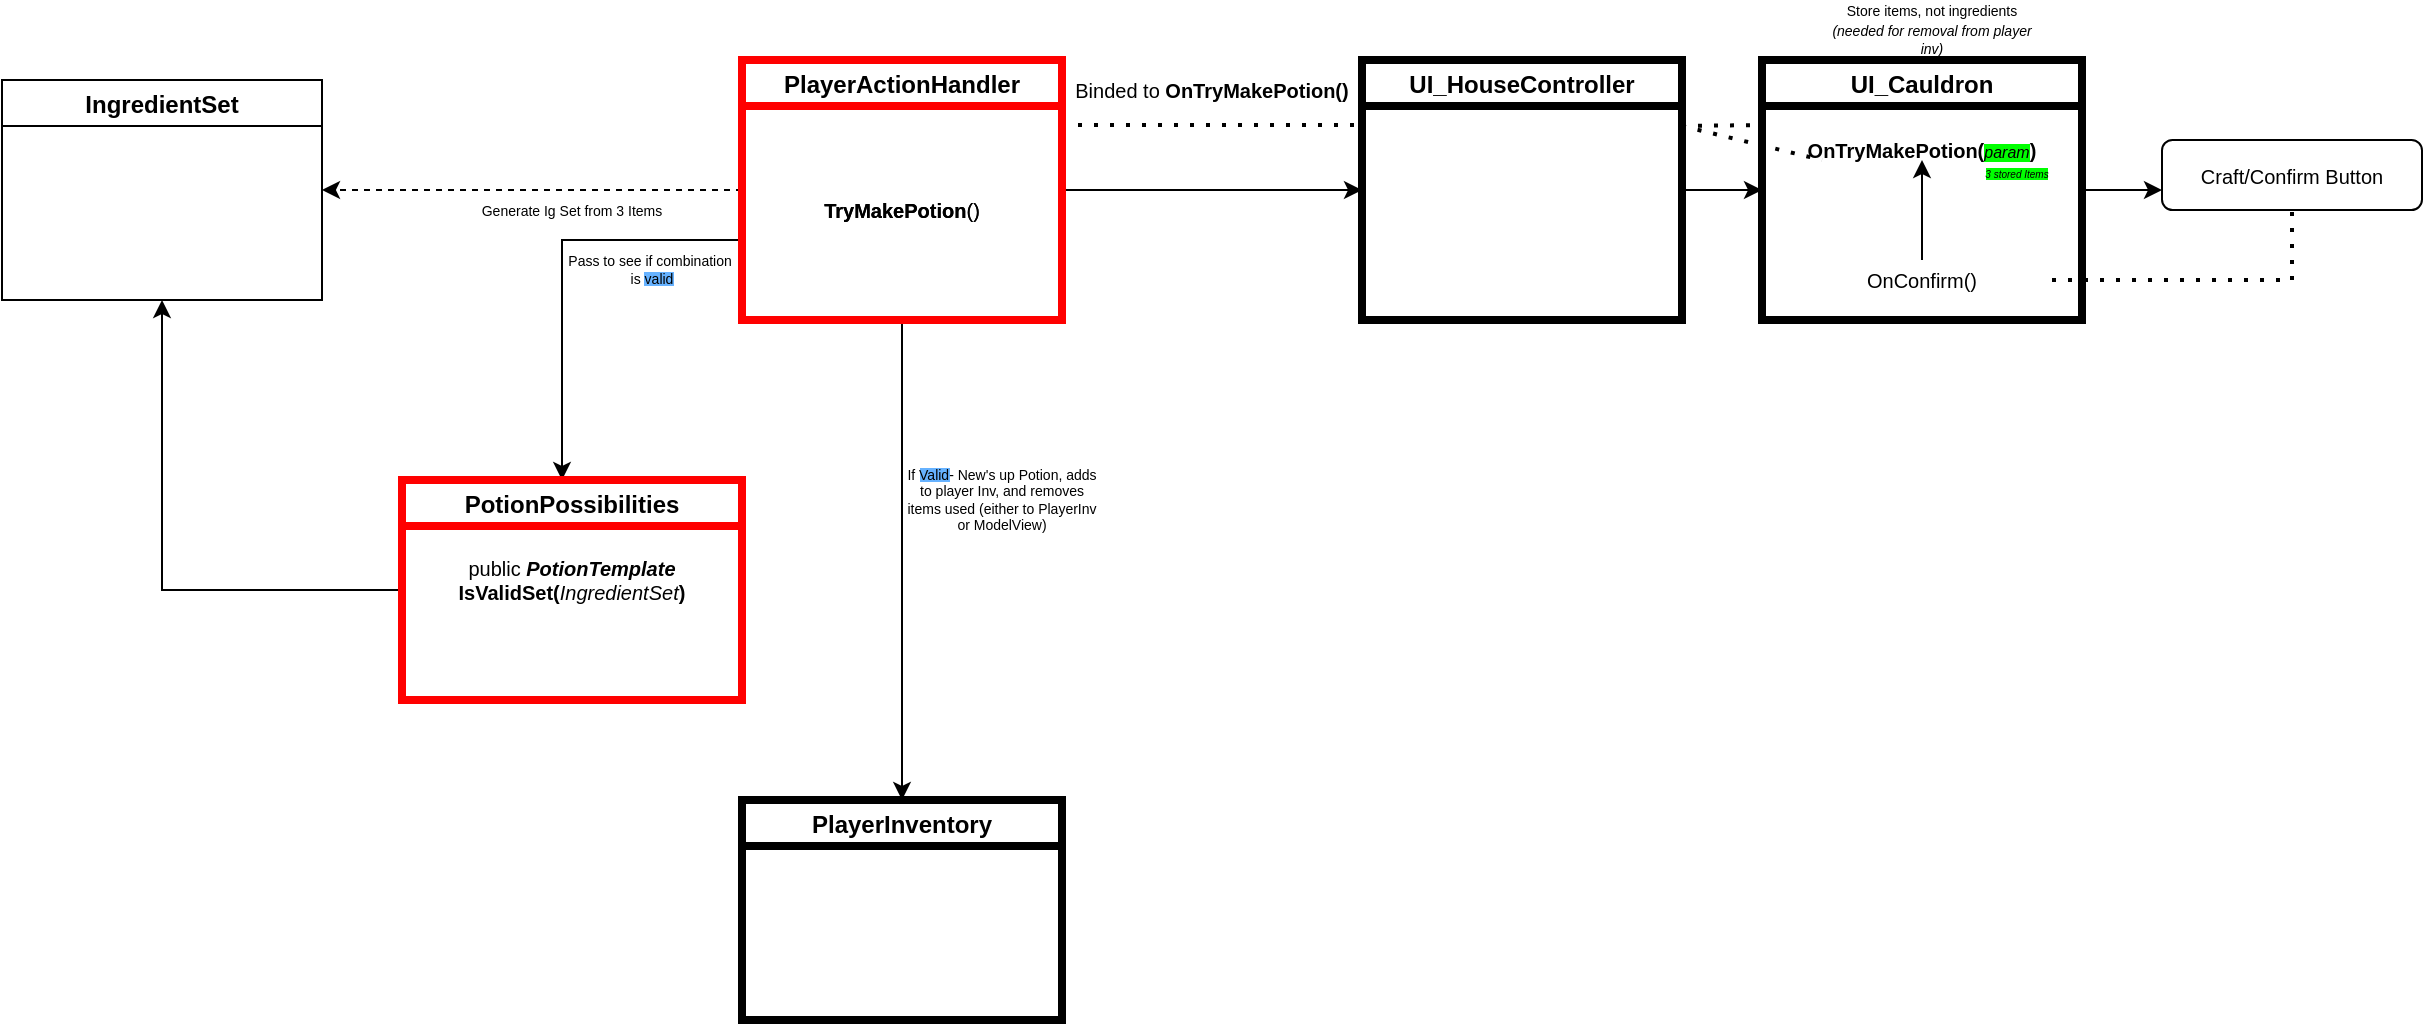 <mxfile version="15.8.7" type="device"><diagram id="vjA9fI5NwiWBF97rarfB" name="Page-1"><mxGraphModel dx="1632" dy="549" grid="1" gridSize="10" guides="1" tooltips="1" connect="1" arrows="1" fold="1" page="1" pageScale="1" pageWidth="850" pageHeight="1100" math="0" shadow="0"><root><mxCell id="0"/><mxCell id="1" parent="0"/><mxCell id="oIwVeroJEk2Lg4hsl4rn-3" style="edgeStyle=orthogonalEdgeStyle;rounded=0;orthogonalLoop=1;jettySize=auto;html=1;entryX=0;entryY=0.5;entryDx=0;entryDy=0;" edge="1" parent="1" source="oIwVeroJEk2Lg4hsl4rn-1" target="oIwVeroJEk2Lg4hsl4rn-2"><mxGeometry relative="1" as="geometry"/></mxCell><mxCell id="oIwVeroJEk2Lg4hsl4rn-20" style="edgeStyle=orthogonalEdgeStyle;rounded=0;orthogonalLoop=1;jettySize=auto;html=1;fontSize=8;" edge="1" parent="1" source="oIwVeroJEk2Lg4hsl4rn-1" target="oIwVeroJEk2Lg4hsl4rn-19"><mxGeometry relative="1" as="geometry"><mxPoint x="110" y="400" as="targetPoint"/><Array as="points"><mxPoint x="80" y="300"/></Array></mxGeometry></mxCell><mxCell id="oIwVeroJEk2Lg4hsl4rn-22" style="edgeStyle=orthogonalEdgeStyle;rounded=0;orthogonalLoop=1;jettySize=auto;html=1;entryX=1;entryY=0.5;entryDx=0;entryDy=0;fontSize=8;dashed=1;" edge="1" parent="1" source="oIwVeroJEk2Lg4hsl4rn-1" target="oIwVeroJEk2Lg4hsl4rn-21"><mxGeometry relative="1" as="geometry"/></mxCell><mxCell id="oIwVeroJEk2Lg4hsl4rn-28" style="edgeStyle=orthogonalEdgeStyle;rounded=0;orthogonalLoop=1;jettySize=auto;html=1;fontSize=7;" edge="1" parent="1" source="oIwVeroJEk2Lg4hsl4rn-1" target="oIwVeroJEk2Lg4hsl4rn-27"><mxGeometry relative="1" as="geometry"/></mxCell><mxCell id="oIwVeroJEk2Lg4hsl4rn-1" value="PlayerActionManager" style="swimlane;" vertex="1" parent="1"><mxGeometry x="170" y="210" width="160" height="130" as="geometry"/></mxCell><mxCell id="oIwVeroJEk2Lg4hsl4rn-34" value="&lt;b&gt;TryMakePotion&lt;/b&gt;()" style="text;html=1;strokeColor=none;fillColor=none;align=center;verticalAlign=middle;whiteSpace=wrap;rounded=0;labelBackgroundColor=none;fontSize=10;" vertex="1" parent="oIwVeroJEk2Lg4hsl4rn-1"><mxGeometry x="10" y="60" width="140" height="30" as="geometry"/></mxCell><mxCell id="oIwVeroJEk2Lg4hsl4rn-7" style="edgeStyle=orthogonalEdgeStyle;rounded=0;orthogonalLoop=1;jettySize=auto;html=1;entryX=0;entryY=0.5;entryDx=0;entryDy=0;fontSize=10;" edge="1" parent="1" source="oIwVeroJEk2Lg4hsl4rn-2" target="oIwVeroJEk2Lg4hsl4rn-6"><mxGeometry relative="1" as="geometry"/></mxCell><mxCell id="oIwVeroJEk2Lg4hsl4rn-2" value="UI_HouseController" style="swimlane;startSize=23;" vertex="1" parent="1"><mxGeometry x="480" y="210" width="160" height="130" as="geometry"/></mxCell><mxCell id="oIwVeroJEk2Lg4hsl4rn-8" value="" style="endArrow=none;dashed=1;html=1;dashPattern=1 3;strokeWidth=2;rounded=0;entryX=0;entryY=0.25;entryDx=0;entryDy=0;" edge="1" parent="oIwVeroJEk2Lg4hsl4rn-2" target="oIwVeroJEk2Lg4hsl4rn-6"><mxGeometry width="50" height="50" relative="1" as="geometry"><mxPoint x="160" y="33" as="sourcePoint"/><mxPoint x="230" y="50" as="targetPoint"/></mxGeometry></mxCell><mxCell id="oIwVeroJEk2Lg4hsl4rn-4" value="" style="endArrow=none;dashed=1;html=1;dashPattern=1 3;strokeWidth=2;rounded=0;entryX=0;entryY=0.25;entryDx=0;entryDy=0;exitX=1;exitY=0.25;exitDx=0;exitDy=0;" edge="1" parent="1" source="oIwVeroJEk2Lg4hsl4rn-1" target="oIwVeroJEk2Lg4hsl4rn-2"><mxGeometry width="50" height="50" relative="1" as="geometry"><mxPoint x="340" y="260" as="sourcePoint"/><mxPoint x="390" y="210" as="targetPoint"/></mxGeometry></mxCell><mxCell id="oIwVeroJEk2Lg4hsl4rn-5" value="&lt;font style=&quot;font-size: 10px&quot;&gt;Binded to &lt;b&gt;OnTryMakePotion()&lt;/b&gt;&lt;/font&gt;" style="text;html=1;strokeColor=none;fillColor=none;align=center;verticalAlign=middle;whiteSpace=wrap;rounded=0;" vertex="1" parent="1"><mxGeometry x="320" y="210" width="170" height="30" as="geometry"/></mxCell><mxCell id="oIwVeroJEk2Lg4hsl4rn-10" style="edgeStyle=orthogonalEdgeStyle;rounded=0;orthogonalLoop=1;jettySize=auto;html=1;fontSize=10;" edge="1" parent="1" source="oIwVeroJEk2Lg4hsl4rn-6" target="oIwVeroJEk2Lg4hsl4rn-9"><mxGeometry relative="1" as="geometry"><Array as="points"><mxPoint x="860" y="275"/><mxPoint x="860" y="275"/></Array></mxGeometry></mxCell><mxCell id="oIwVeroJEk2Lg4hsl4rn-6" value="UI_Cauldron" style="swimlane;strokeWidth=4;" vertex="1" parent="1"><mxGeometry x="680" y="210" width="160" height="130" as="geometry"/></mxCell><mxCell id="oIwVeroJEk2Lg4hsl4rn-14" value="&lt;b&gt;OnTryMakePotion(&lt;/b&gt;&lt;i&gt;&lt;font style=&quot;font-size: 8px ; background-color: rgb(0 , 255 , 0)&quot;&gt;param&lt;/font&gt;&lt;/i&gt;&lt;b&gt;)&lt;/b&gt;" style="text;html=1;strokeColor=none;fillColor=none;align=center;verticalAlign=middle;whiteSpace=wrap;rounded=0;fontSize=10;" vertex="1" parent="oIwVeroJEk2Lg4hsl4rn-6"><mxGeometry x="15" y="40" width="130" height="10" as="geometry"/></mxCell><mxCell id="oIwVeroJEk2Lg4hsl4rn-16" style="edgeStyle=orthogonalEdgeStyle;rounded=0;orthogonalLoop=1;jettySize=auto;html=1;fontSize=10;" edge="1" parent="oIwVeroJEk2Lg4hsl4rn-6" source="oIwVeroJEk2Lg4hsl4rn-15" target="oIwVeroJEk2Lg4hsl4rn-14"><mxGeometry relative="1" as="geometry"/></mxCell><mxCell id="oIwVeroJEk2Lg4hsl4rn-15" value="OnConfirm()" style="text;html=1;strokeColor=none;fillColor=none;align=center;verticalAlign=middle;whiteSpace=wrap;rounded=0;fontSize=10;" vertex="1" parent="oIwVeroJEk2Lg4hsl4rn-6"><mxGeometry x="15" y="100" width="130" height="20" as="geometry"/></mxCell><mxCell id="oIwVeroJEk2Lg4hsl4rn-17" value="&lt;i&gt;&lt;font style=&quot;font-size: 5px ; background-color: rgb(0 , 255 , 0)&quot;&gt;3 stored Items&lt;/font&gt;&lt;/i&gt;" style="text;html=1;strokeColor=none;fillColor=none;align=center;verticalAlign=middle;whiteSpace=wrap;rounded=0;fontSize=10;" vertex="1" parent="oIwVeroJEk2Lg4hsl4rn-6"><mxGeometry x="95" y="40" width="65" height="30" as="geometry"/></mxCell><mxCell id="oIwVeroJEk2Lg4hsl4rn-35" value="PlayerActionHandler" style="swimlane;strokeWidth=4;strokeColor=#FF0000;" vertex="1" parent="oIwVeroJEk2Lg4hsl4rn-6"><mxGeometry x="-510" width="160" height="130" as="geometry"/></mxCell><mxCell id="oIwVeroJEk2Lg4hsl4rn-36" value="&lt;b&gt;TryMakePotion&lt;/b&gt;()" style="text;html=1;strokeColor=none;fillColor=none;align=center;verticalAlign=middle;whiteSpace=wrap;rounded=0;labelBackgroundColor=none;fontSize=10;" vertex="1" parent="oIwVeroJEk2Lg4hsl4rn-35"><mxGeometry x="10" y="60" width="140" height="30" as="geometry"/></mxCell><mxCell id="oIwVeroJEk2Lg4hsl4rn-37" value="UI_HouseController" style="swimlane;startSize=23;strokeWidth=4;" vertex="1" parent="oIwVeroJEk2Lg4hsl4rn-6"><mxGeometry x="-200" width="160" height="130" as="geometry"/></mxCell><mxCell id="oIwVeroJEk2Lg4hsl4rn-38" value="" style="endArrow=none;dashed=1;html=1;dashPattern=1 3;strokeWidth=2;rounded=0;entryX=0;entryY=0.25;entryDx=0;entryDy=0;" edge="1" parent="oIwVeroJEk2Lg4hsl4rn-37"><mxGeometry width="50" height="50" relative="1" as="geometry"><mxPoint x="160" y="33" as="sourcePoint"/><mxPoint x="230" y="50" as="targetPoint"/></mxGeometry></mxCell><mxCell id="oIwVeroJEk2Lg4hsl4rn-9" value="Craft/Confirm Button" style="rounded=1;whiteSpace=wrap;html=1;fontSize=10;" vertex="1" parent="1"><mxGeometry x="880" y="250" width="130" height="35" as="geometry"/></mxCell><mxCell id="oIwVeroJEk2Lg4hsl4rn-13" value="" style="endArrow=none;dashed=1;html=1;dashPattern=1 3;strokeWidth=2;rounded=0;fontSize=10;entryX=0.5;entryY=1;entryDx=0;entryDy=0;exitX=1;exitY=0.5;exitDx=0;exitDy=0;" edge="1" parent="1" source="oIwVeroJEk2Lg4hsl4rn-15" target="oIwVeroJEk2Lg4hsl4rn-9"><mxGeometry width="50" height="50" relative="1" as="geometry"><mxPoint x="945" y="340" as="sourcePoint"/><mxPoint x="900" y="220" as="targetPoint"/><Array as="points"><mxPoint x="945" y="320"/></Array></mxGeometry></mxCell><mxCell id="oIwVeroJEk2Lg4hsl4rn-23" style="edgeStyle=orthogonalEdgeStyle;rounded=0;orthogonalLoop=1;jettySize=auto;html=1;entryX=0.5;entryY=1;entryDx=0;entryDy=0;fontSize=8;" edge="1" parent="1" source="oIwVeroJEk2Lg4hsl4rn-19" target="oIwVeroJEk2Lg4hsl4rn-21"><mxGeometry relative="1" as="geometry"/></mxCell><mxCell id="oIwVeroJEk2Lg4hsl4rn-19" value="PotionPossibilities" style="swimlane;strokeColor=#FF0000;strokeWidth=4;" vertex="1" parent="1"><mxGeometry y="420" width="170" height="110" as="geometry"/></mxCell><mxCell id="oIwVeroJEk2Lg4hsl4rn-30" value="&lt;font style=&quot;font-size: 10px&quot;&gt;public &lt;b&gt;&lt;i&gt;PotionTemplate &lt;/i&gt;IsValidSet(&lt;/b&gt;&lt;i&gt;IngredientSet&lt;/i&gt;&lt;b&gt;)&lt;/b&gt;&lt;/font&gt;" style="text;html=1;strokeColor=none;fillColor=none;align=center;verticalAlign=middle;whiteSpace=wrap;rounded=0;labelBackgroundColor=none;fontSize=7;" vertex="1" parent="oIwVeroJEk2Lg4hsl4rn-19"><mxGeometry y="30" width="170" height="40" as="geometry"/></mxCell><mxCell id="oIwVeroJEk2Lg4hsl4rn-21" value="IngredientSet" style="swimlane;startSize=23;" vertex="1" parent="1"><mxGeometry x="-200" y="220" width="160" height="110" as="geometry"/></mxCell><mxCell id="oIwVeroJEk2Lg4hsl4rn-24" value="&lt;font style=&quot;font-size: 7px&quot;&gt;Store items, not ingredients&lt;i&gt; (needed for removal from player inv)&lt;/i&gt;&lt;/font&gt;" style="text;html=1;strokeColor=none;fillColor=none;align=center;verticalAlign=middle;whiteSpace=wrap;rounded=0;labelBackgroundColor=none;fontSize=8;" vertex="1" parent="1"><mxGeometry x="710" y="180" width="110" height="30" as="geometry"/></mxCell><mxCell id="oIwVeroJEk2Lg4hsl4rn-25" value="Pass to see if combination&amp;nbsp;&lt;br&gt;is &lt;span style=&quot;background-color: rgb(102 , 178 , 255)&quot;&gt;valid&lt;/span&gt;" style="text;html=1;strokeColor=none;fillColor=none;align=center;verticalAlign=middle;whiteSpace=wrap;rounded=0;labelBackgroundColor=none;fontSize=7;" vertex="1" parent="1"><mxGeometry x="80" y="300" width="90" height="30" as="geometry"/></mxCell><mxCell id="oIwVeroJEk2Lg4hsl4rn-26" value="Generate Ig Set from 3 Items" style="text;html=1;strokeColor=none;fillColor=none;align=center;verticalAlign=middle;whiteSpace=wrap;rounded=0;labelBackgroundColor=none;fontSize=7;" vertex="1" parent="1"><mxGeometry x="10" y="280" width="150" height="12.5" as="geometry"/></mxCell><mxCell id="oIwVeroJEk2Lg4hsl4rn-27" value="PlayerInventory" style="swimlane;strokeWidth=4;" vertex="1" parent="1"><mxGeometry x="170" y="580" width="160" height="110" as="geometry"/></mxCell><mxCell id="oIwVeroJEk2Lg4hsl4rn-29" value="If &lt;span style=&quot;background-color: rgb(102 , 178 , 255)&quot;&gt;Valid&lt;/span&gt;- New's up Potion, adds to player Inv, and removes items used (either to PlayerInv or ModelView)" style="text;html=1;strokeColor=none;fillColor=none;align=center;verticalAlign=middle;whiteSpace=wrap;rounded=0;labelBackgroundColor=none;fontSize=7;" vertex="1" parent="1"><mxGeometry x="250" y="370" width="100" height="120" as="geometry"/></mxCell></root></mxGraphModel></diagram></mxfile>